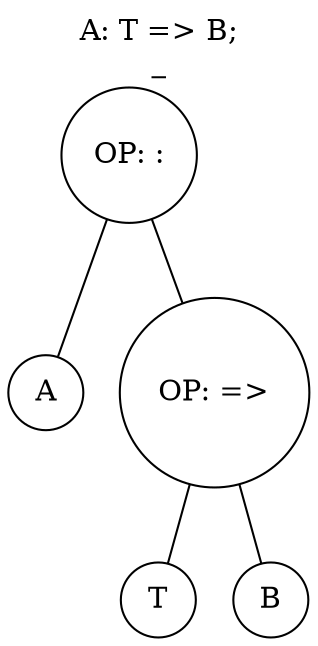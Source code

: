 digraph G {
graph [label="A: T => B;
_", labelloc="t"];
node [shape=circle];
edge [dir=none];
n5 [label="OP: :"];
n1 [label="A"];
n5 -> n1;
n5 [label="OP: :"];
n4 [label="OP: =>"];
n5 -> n4;
n4 [label="OP: =>"];
n2 [label="T"];
n4 -> n2;
n4 [label="OP: =>"];
n3 [label="B"];
n4 -> n3;
}

